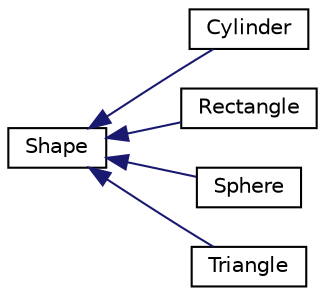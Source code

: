 digraph "Graphical Class Hierarchy"
{
  edge [fontname="Helvetica",fontsize="10",labelfontname="Helvetica",labelfontsize="10"];
  node [fontname="Helvetica",fontsize="10",shape=record];
  rankdir="LR";
  Node0 [label="Shape",height=0.2,width=0.4,color="black", fillcolor="white", style="filled",URL="$classShape.html",tooltip="Allows to create shape and define a color, or if this shape will be a mirror, transparent, his brightness and his phong exponant. "];
  Node0 -> Node1 [dir="back",color="midnightblue",fontsize="10",style="solid",fontname="Helvetica"];
  Node1 [label="Cylinder",height=0.2,width=0.4,color="black", fillcolor="white", style="filled",URL="$classCylinder.html",tooltip="Allows to create Cylinder shape and to calculate intersections with him. "];
  Node0 -> Node2 [dir="back",color="midnightblue",fontsize="10",style="solid",fontname="Helvetica"];
  Node2 [label="Rectangle",height=0.2,width=0.4,color="black", fillcolor="white", style="filled",URL="$classRectangle.html",tooltip="Allows to create Rectangle shape and to calculate intersections with him. "];
  Node0 -> Node3 [dir="back",color="midnightblue",fontsize="10",style="solid",fontname="Helvetica"];
  Node3 [label="Sphere",height=0.2,width=0.4,color="black", fillcolor="white", style="filled",URL="$classSphere.html",tooltip="Allows to create Sphere shape and to calculate intersections with him. "];
  Node0 -> Node4 [dir="back",color="midnightblue",fontsize="10",style="solid",fontname="Helvetica"];
  Node4 [label="Triangle",height=0.2,width=0.4,color="black", fillcolor="white", style="filled",URL="$classTriangle.html",tooltip="Allows to create Triangle shape and to calculate intersections with him. "];
}
